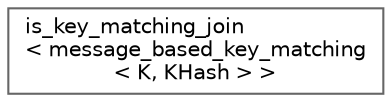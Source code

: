 digraph "类继承关系图"
{
 // LATEX_PDF_SIZE
  bgcolor="transparent";
  edge [fontname=Helvetica,fontsize=10,labelfontname=Helvetica,labelfontsize=10];
  node [fontname=Helvetica,fontsize=10,shape=box,height=0.2,width=0.4];
  rankdir="LR";
  Node0 [id="Node000000",label="is_key_matching_join\l\< message_based_key_matching\l\< K, KHash \> \>",height=0.2,width=0.4,color="grey40", fillcolor="white", style="filled",URL="$structis__key__matching__join_3_01message__based__key__matching_3_01_k_00_01_k_hash_01_4_01_4.html",tooltip=" "];
}
